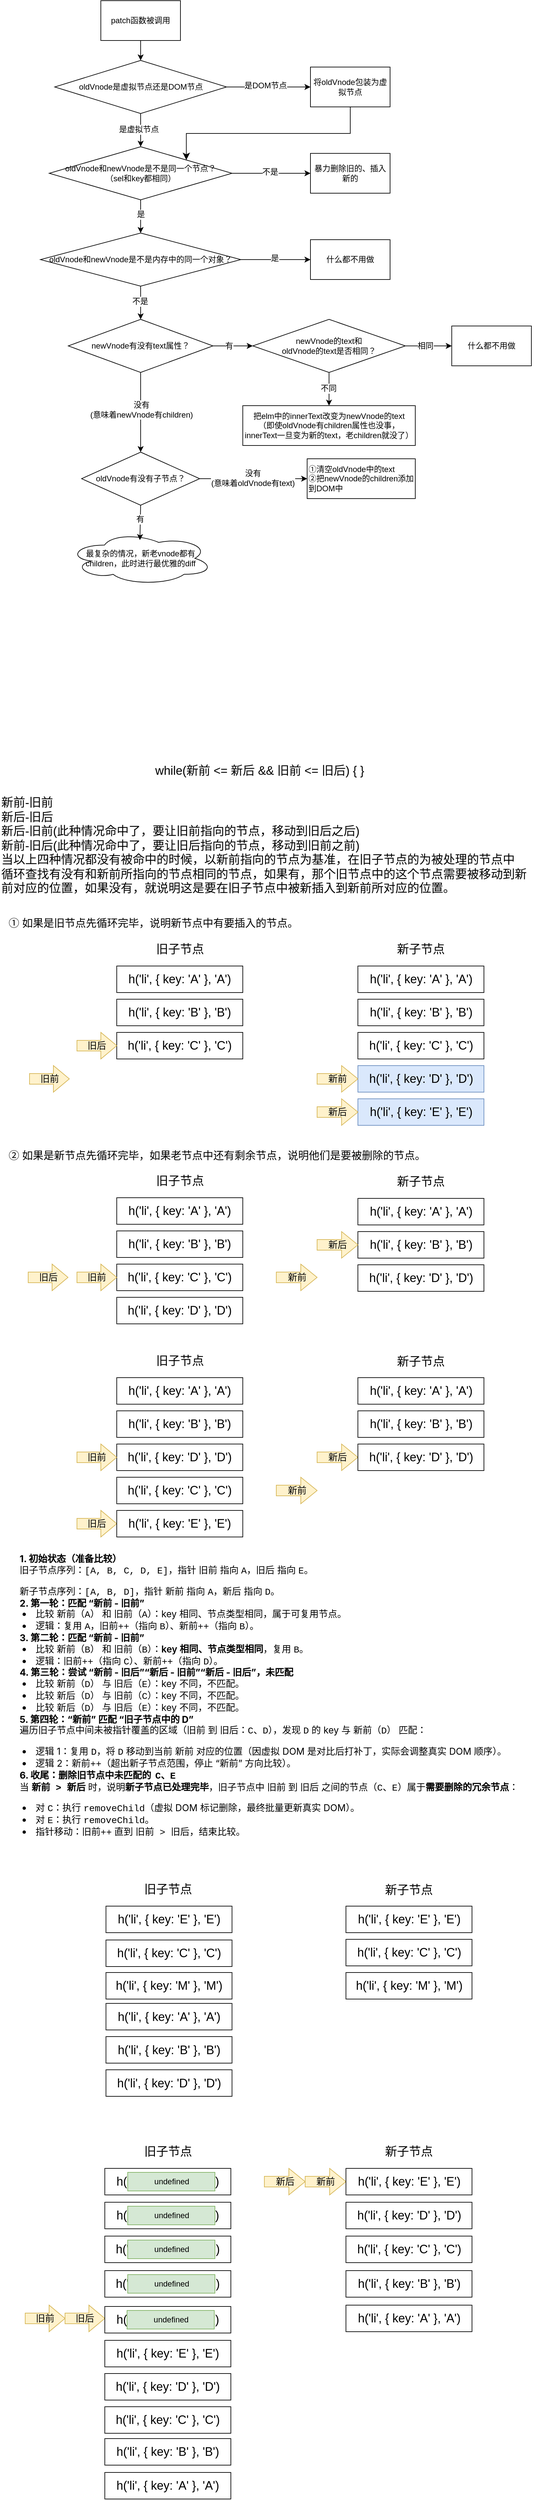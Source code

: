 <mxfile version="22.1.22" type="embed">
  <diagram id="vPlH9APjfDgkYkZU400k" name="第 1 页">
    <mxGraphModel dx="691" dy="541" grid="0" gridSize="10" guides="1" tooltips="1" connect="1" arrows="1" fold="1" page="1" pageScale="1" pageWidth="827" pageHeight="1169" math="0" shadow="0">
      <root>
        <mxCell id="0" />
        <mxCell id="1" parent="0" />
        <mxCell id="2" value="patch函数被调用" style="rounded=0;whiteSpace=wrap;html=1;fontSize=12;" parent="1" vertex="1">
          <mxGeometry x="161" y="40" width="120" height="60" as="geometry" />
        </mxCell>
        <mxCell id="7" style="edgeStyle=none;html=1;exitX=1;exitY=0.5;exitDx=0;exitDy=0;entryX=0;entryY=0.5;entryDx=0;entryDy=0;fontSize=12;" parent="1" source="3" target="5" edge="1">
          <mxGeometry relative="1" as="geometry" />
        </mxCell>
        <mxCell id="8" value="是DOM节点" style="edgeLabel;html=1;align=center;verticalAlign=middle;resizable=0;points=[];fontSize=12;" parent="7" vertex="1" connectable="0">
          <mxGeometry x="-0.086" y="2" relative="1" as="geometry">
            <mxPoint as="offset" />
          </mxGeometry>
        </mxCell>
        <mxCell id="10" style="edgeStyle=none;html=1;exitX=0.5;exitY=1;exitDx=0;exitDy=0;entryX=0.5;entryY=0;entryDx=0;entryDy=0;fontSize=12;" parent="1" source="3" target="9" edge="1">
          <mxGeometry relative="1" as="geometry" />
        </mxCell>
        <mxCell id="11" value="是虚拟节点" style="edgeLabel;html=1;align=center;verticalAlign=middle;resizable=0;points=[];fontSize=12;" parent="10" vertex="1" connectable="0">
          <mxGeometry x="-0.065" y="-3" relative="1" as="geometry">
            <mxPoint as="offset" />
          </mxGeometry>
        </mxCell>
        <mxCell id="3" value="oldVnode是虚拟节点还是DOM节点" style="rhombus;whiteSpace=wrap;html=1;fontSize=12;" parent="1" vertex="1">
          <mxGeometry x="91.5" y="130" width="259" height="80" as="geometry" />
        </mxCell>
        <mxCell id="4" value="" style="endArrow=classic;html=1;exitX=0.5;exitY=1;exitDx=0;exitDy=0;entryX=0.5;entryY=0;entryDx=0;entryDy=0;fontSize=12;" parent="1" source="2" target="3" edge="1">
          <mxGeometry width="50" height="50" relative="1" as="geometry">
            <mxPoint x="177" y="370" as="sourcePoint" />
            <mxPoint x="227" y="320" as="targetPoint" />
          </mxGeometry>
        </mxCell>
        <mxCell id="5" value="将oldVnode包装为虚拟节点" style="rounded=0;whiteSpace=wrap;html=1;fontSize=12;" parent="1" vertex="1">
          <mxGeometry x="477" y="140" width="120" height="60" as="geometry" />
        </mxCell>
        <mxCell id="18" style="edgeStyle=none;html=1;exitX=1;exitY=0.5;exitDx=0;exitDy=0;entryX=0;entryY=0.5;entryDx=0;entryDy=0;fontSize=12;" parent="1" source="9" target="17" edge="1">
          <mxGeometry relative="1" as="geometry" />
        </mxCell>
        <mxCell id="19" value="不是" style="edgeLabel;html=1;align=center;verticalAlign=middle;resizable=0;points=[];fontSize=12;" parent="18" vertex="1" connectable="0">
          <mxGeometry x="-0.043" y="2" relative="1" as="geometry">
            <mxPoint as="offset" />
          </mxGeometry>
        </mxCell>
        <mxCell id="24" style="edgeStyle=none;html=1;exitX=0.5;exitY=1;exitDx=0;exitDy=0;entryX=0.5;entryY=0;entryDx=0;entryDy=0;fontSize=12;" parent="1" source="9" target="23" edge="1">
          <mxGeometry relative="1" as="geometry" />
        </mxCell>
        <mxCell id="25" value="是" style="edgeLabel;html=1;align=center;verticalAlign=middle;resizable=0;points=[];fontSize=12;" parent="24" vertex="1" connectable="0">
          <mxGeometry x="-0.144" relative="1" as="geometry">
            <mxPoint as="offset" />
          </mxGeometry>
        </mxCell>
        <mxCell id="9" value="oldVnode和newVnode是不是同一个节点？&lt;div style=&quot;font-size: 12px;&quot;&gt;（sel和key都相同）&lt;/div&gt;" style="rhombus;whiteSpace=wrap;html=1;fontSize=12;" parent="1" vertex="1">
          <mxGeometry x="83.25" y="260" width="275.5" height="80" as="geometry" />
        </mxCell>
        <mxCell id="15" value="" style="edgeStyle=elbowEdgeStyle;elbow=vertical;endArrow=classic;html=1;curved=0;rounded=0;endSize=8;startSize=8;exitX=0.5;exitY=1;exitDx=0;exitDy=0;entryX=1;entryY=0;entryDx=0;entryDy=0;fontSize=12;" parent="1" source="5" target="9" edge="1">
          <mxGeometry width="50" height="50" relative="1" as="geometry">
            <mxPoint x="457" y="350" as="sourcePoint" />
            <mxPoint x="507" y="300" as="targetPoint" />
          </mxGeometry>
        </mxCell>
        <mxCell id="17" value="暴力删除旧的、插入新的" style="rounded=0;whiteSpace=wrap;html=1;fontSize=12;" parent="1" vertex="1">
          <mxGeometry x="477" y="270" width="120" height="60" as="geometry" />
        </mxCell>
        <mxCell id="27" style="edgeStyle=none;html=1;exitX=1;exitY=0.5;exitDx=0;exitDy=0;entryX=0;entryY=0.5;entryDx=0;entryDy=0;fontSize=12;" parent="1" source="23" target="26" edge="1">
          <mxGeometry relative="1" as="geometry" />
        </mxCell>
        <mxCell id="28" value="是" style="edgeLabel;html=1;align=center;verticalAlign=middle;resizable=0;points=[];fontSize=12;" parent="27" vertex="1" connectable="0">
          <mxGeometry x="-0.029" y="2" relative="1" as="geometry">
            <mxPoint as="offset" />
          </mxGeometry>
        </mxCell>
        <mxCell id="30" style="edgeStyle=none;html=1;exitX=0.5;exitY=1;exitDx=0;exitDy=0;entryX=0.5;entryY=0;entryDx=0;entryDy=0;fontSize=12;" parent="1" source="23" target="29" edge="1">
          <mxGeometry relative="1" as="geometry" />
        </mxCell>
        <mxCell id="31" value="不是" style="edgeLabel;html=1;align=center;verticalAlign=middle;resizable=0;points=[];fontSize=12;" parent="30" vertex="1" connectable="0">
          <mxGeometry x="-0.096" y="-1" relative="1" as="geometry">
            <mxPoint as="offset" />
          </mxGeometry>
        </mxCell>
        <mxCell id="23" value="oldVnode和newVnode是不是内存中的同一个对象？" style="rhombus;whiteSpace=wrap;html=1;fontSize=12;" parent="1" vertex="1">
          <mxGeometry x="70" y="390" width="302" height="80" as="geometry" />
        </mxCell>
        <mxCell id="26" value="什么都不用做" style="rounded=0;whiteSpace=wrap;html=1;fontSize=12;" parent="1" vertex="1">
          <mxGeometry x="477" y="400" width="120" height="60" as="geometry" />
        </mxCell>
        <mxCell id="33" style="edgeStyle=none;html=1;exitX=1;exitY=0.5;exitDx=0;exitDy=0;entryX=0;entryY=0.5;entryDx=0;entryDy=0;fontSize=12;" parent="1" source="29" target="32" edge="1">
          <mxGeometry relative="1" as="geometry" />
        </mxCell>
        <mxCell id="34" value="有" style="edgeLabel;html=1;align=center;verticalAlign=middle;resizable=0;points=[];fontSize=12;" parent="33" vertex="1" connectable="0">
          <mxGeometry y="2" relative="1" as="geometry">
            <mxPoint x="-6" y="2" as="offset" />
          </mxGeometry>
        </mxCell>
        <mxCell id="48" style="edgeStyle=none;html=1;exitX=0.5;exitY=1;exitDx=0;exitDy=0;entryX=0.5;entryY=0;entryDx=0;entryDy=0;fontSize=12;" parent="1" source="29" target="44" edge="1">
          <mxGeometry relative="1" as="geometry" />
        </mxCell>
        <mxCell id="49" value="没有&lt;div style=&quot;font-size: 12px;&quot;&gt;(意味着newVnode有children)&lt;/div&gt;" style="edgeLabel;html=1;align=center;verticalAlign=middle;resizable=0;points=[];fontSize=12;" parent="48" vertex="1" connectable="0">
          <mxGeometry x="-0.072" y="1" relative="1" as="geometry">
            <mxPoint as="offset" />
          </mxGeometry>
        </mxCell>
        <mxCell id="29" value="newVnode有没有text属性？" style="rhombus;whiteSpace=wrap;html=1;fontSize=12;" parent="1" vertex="1">
          <mxGeometry x="112" y="520" width="218" height="80" as="geometry" />
        </mxCell>
        <mxCell id="36" style="edgeStyle=none;html=1;exitX=1;exitY=0.5;exitDx=0;exitDy=0;entryX=0;entryY=0.5;entryDx=0;entryDy=0;fontSize=12;" parent="1" source="32" target="35" edge="1">
          <mxGeometry relative="1" as="geometry" />
        </mxCell>
        <mxCell id="37" value="相同" style="edgeLabel;html=1;align=center;verticalAlign=middle;resizable=0;points=[];fontSize=12;" parent="36" vertex="1" connectable="0">
          <mxGeometry x="0.1" y="2" relative="1" as="geometry">
            <mxPoint x="-9" y="2" as="offset" />
          </mxGeometry>
        </mxCell>
        <mxCell id="39" style="edgeStyle=none;html=1;exitX=0.5;exitY=1;exitDx=0;exitDy=0;entryX=0.5;entryY=0;entryDx=0;entryDy=0;fontSize=12;" parent="1" source="32" target="38" edge="1">
          <mxGeometry relative="1" as="geometry" />
        </mxCell>
        <mxCell id="43" value="不同" style="edgeLabel;html=1;align=center;verticalAlign=middle;resizable=0;points=[];fontSize=12;" parent="39" vertex="1" connectable="0">
          <mxGeometry x="-0.062" y="-1" relative="1" as="geometry">
            <mxPoint as="offset" />
          </mxGeometry>
        </mxCell>
        <mxCell id="32" value="newVnode的text和&lt;div style=&quot;font-size: 12px;&quot;&gt;oldVnode的text是否相同？&lt;/div&gt;" style="rhombus;whiteSpace=wrap;html=1;fontSize=12;" parent="1" vertex="1">
          <mxGeometry x="390" y="520" width="230" height="80" as="geometry" />
        </mxCell>
        <mxCell id="35" value="什么都不用做" style="rounded=0;whiteSpace=wrap;html=1;fontSize=12;" parent="1" vertex="1">
          <mxGeometry x="690" y="530" width="120" height="60" as="geometry" />
        </mxCell>
        <mxCell id="38" value="把elm中的innerText改变为newVnode的text&lt;div style=&quot;font-size: 12px;&quot;&gt;（即使oldVnode有children属性也没事，innerText一旦变为新的text，老children就没了）&lt;/div&gt;" style="rounded=0;whiteSpace=wrap;html=1;fontSize=12;" parent="1" vertex="1">
          <mxGeometry x="375" y="650" width="260" height="60" as="geometry" />
        </mxCell>
        <mxCell id="54" style="edgeStyle=none;html=1;exitX=1;exitY=0.5;exitDx=0;exitDy=0;entryX=0;entryY=0.5;entryDx=0;entryDy=0;fontSize=12;" parent="1" source="44" target="51" edge="1">
          <mxGeometry relative="1" as="geometry" />
        </mxCell>
        <mxCell id="55" value="没有&lt;div style=&quot;font-size: 12px;&quot;&gt;(意味着oldVnode有text)&lt;/div&gt;" style="edgeLabel;html=1;align=center;verticalAlign=middle;resizable=0;points=[];fontSize=12;" parent="54" vertex="1" connectable="0">
          <mxGeometry x="-0.012" y="1" relative="1" as="geometry">
            <mxPoint as="offset" />
          </mxGeometry>
        </mxCell>
        <mxCell id="44" value="oldVnode有没有子节点？" style="rhombus;whiteSpace=wrap;html=1;fontSize=12;" parent="1" vertex="1">
          <mxGeometry x="132" y="720" width="178" height="80" as="geometry" />
        </mxCell>
        <mxCell id="51" value="①清空oldVnode中的text&lt;div style=&quot;font-size: 12px;&quot;&gt;②把newVnode的children添加到DOM中&lt;/div&gt;" style="rounded=0;whiteSpace=wrap;html=1;align=left;fontSize=12;" parent="1" vertex="1">
          <mxGeometry x="472" y="730" width="163" height="60" as="geometry" />
        </mxCell>
        <mxCell id="58" value="最复杂的情况，新老vnode都有children，此时进行最优雅的diff" style="ellipse;shape=cloud;whiteSpace=wrap;html=1;fontSize=12;" parent="1" vertex="1">
          <mxGeometry x="112" y="840" width="218" height="80" as="geometry" />
        </mxCell>
        <mxCell id="59" style="edgeStyle=none;html=1;exitX=0.5;exitY=1;exitDx=0;exitDy=0;entryX=0.495;entryY=0.156;entryDx=0;entryDy=0;entryPerimeter=0;fontSize=12;" parent="1" source="44" target="58" edge="1">
          <mxGeometry relative="1" as="geometry">
            <mxPoint x="220" y="860" as="targetPoint" />
          </mxGeometry>
        </mxCell>
        <mxCell id="60" value="有" style="edgeLabel;html=1;align=center;verticalAlign=middle;resizable=0;points=[];fontSize=12;" parent="59" vertex="1" connectable="0">
          <mxGeometry x="-0.224" y="-1" relative="1" as="geometry">
            <mxPoint as="offset" />
          </mxGeometry>
        </mxCell>
        <mxCell id="61" value="h(&#39;li&#39;, { key: &#39;A&#39; }, &#39;A&#39;)" style="rounded=0;whiteSpace=wrap;html=1;fontSize=18;" parent="1" vertex="1">
          <mxGeometry x="185" y="1494" width="190" height="40" as="geometry" />
        </mxCell>
        <mxCell id="62" value="旧子节点" style="text;html=1;align=center;verticalAlign=middle;whiteSpace=wrap;rounded=0;fontSize=18;" parent="1" vertex="1">
          <mxGeometry x="237.5" y="1454" width="85" height="30" as="geometry" />
        </mxCell>
        <mxCell id="64" value="新子节点" style="text;html=1;align=center;verticalAlign=middle;whiteSpace=wrap;rounded=0;fontSize=18;" parent="1" vertex="1">
          <mxGeometry x="601" y="1454" width="85" height="30" as="geometry" />
        </mxCell>
        <mxCell id="65" value="h(&#39;li&#39;, { key: &#39;B&#39; }, &#39;B&#39;)" style="rounded=0;whiteSpace=wrap;html=1;fontSize=18;" parent="1" vertex="1">
          <mxGeometry x="185" y="1544" width="190" height="40" as="geometry" />
        </mxCell>
        <mxCell id="66" value="h(&#39;li&#39;, { key: &#39;C&#39; }, &#39;C&#39;)" style="rounded=0;whiteSpace=wrap;html=1;fontSize=18;" parent="1" vertex="1">
          <mxGeometry x="185" y="1594" width="190" height="40" as="geometry" />
        </mxCell>
        <mxCell id="67" value="h(&#39;li&#39;, { key: &#39;A&#39; }, &#39;A&#39;)" style="rounded=0;whiteSpace=wrap;html=1;fontSize=18;" parent="1" vertex="1">
          <mxGeometry x="548.5" y="1494" width="190" height="40" as="geometry" />
        </mxCell>
        <mxCell id="68" value="h(&#39;li&#39;, { key: &#39;B&#39; }, &#39;B&#39;)" style="rounded=0;whiteSpace=wrap;html=1;fontSize=18;" parent="1" vertex="1">
          <mxGeometry x="548.5" y="1544" width="190" height="40" as="geometry" />
        </mxCell>
        <mxCell id="69" value="h(&#39;li&#39;, { key: &#39;C&#39; }, &#39;C&#39;)" style="rounded=0;whiteSpace=wrap;html=1;fontSize=18;" parent="1" vertex="1">
          <mxGeometry x="548.5" y="1594" width="190" height="40" as="geometry" />
        </mxCell>
        <mxCell id="70" value="h(&#39;li&#39;, { key: &#39;D&#39; }, &#39;D&#39;)" style="rounded=0;whiteSpace=wrap;html=1;fontSize=18;fillColor=#dae8fc;strokeColor=#6c8ebf;" parent="1" vertex="1">
          <mxGeometry x="548.5" y="1644" width="190" height="40" as="geometry" />
        </mxCell>
        <mxCell id="71" value="h(&#39;li&#39;, { key: &#39;E&#39; }, &#39;E&#39;)" style="rounded=0;whiteSpace=wrap;html=1;fontSize=18;labelBackgroundColor=none;fillColor=#dae8fc;strokeColor=#6c8ebf;" parent="1" vertex="1">
          <mxGeometry x="548.5" y="1694" width="190" height="40" as="geometry" />
        </mxCell>
        <mxCell id="78" value="新前" style="shape=singleArrow;whiteSpace=wrap;html=1;arrowWidth=0.4;arrowSize=0.4;fontSize=14;fillColor=#fff2cc;strokeColor=#d6b656;" parent="1" vertex="1">
          <mxGeometry x="487" y="1644" width="61.5" height="40" as="geometry" />
        </mxCell>
        <mxCell id="79" value="旧前" style="shape=singleArrow;whiteSpace=wrap;html=1;arrowWidth=0.4;arrowSize=0.4;fontSize=14;fillColor=#fff2cc;strokeColor=#d6b656;" parent="1" vertex="1">
          <mxGeometry x="53.5" y="1644" width="60" height="40" as="geometry" />
        </mxCell>
        <mxCell id="80" value="旧后" style="shape=singleArrow;whiteSpace=wrap;html=1;arrowWidth=0.4;arrowSize=0.4;fontSize=14;fillColor=#fff2cc;strokeColor=#d6b656;" parent="1" vertex="1">
          <mxGeometry x="125" y="1594" width="60" height="40" as="geometry" />
        </mxCell>
        <mxCell id="81" value="新后" style="shape=singleArrow;whiteSpace=wrap;html=1;arrowWidth=0.4;arrowSize=0.4;fontSize=14;fillColor=#fff2cc;strokeColor=#d6b656;" parent="1" vertex="1">
          <mxGeometry x="487" y="1694" width="61.5" height="40" as="geometry" />
        </mxCell>
        <mxCell id="83" value="while(新前 &amp;lt;= 新后 &amp;amp;&amp;amp; 旧前 &amp;lt;= 旧后) { }" style="text;html=1;align=center;verticalAlign=middle;resizable=0;points=[];autosize=1;strokeColor=none;fillColor=none;fontSize=18;" parent="1" vertex="1">
          <mxGeometry x="230" y="1180" width="340" height="40" as="geometry" />
        </mxCell>
        <mxCell id="84" value="① 如果是旧节点先循环完毕，说明新节点中有要插入的节点。" style="text;html=1;align=left;verticalAlign=middle;resizable=0;points=[];autosize=1;strokeColor=none;fillColor=none;fontSize=16;" parent="1" vertex="1">
          <mxGeometry x="20" y="1414" width="460" height="30" as="geometry" />
        </mxCell>
        <mxCell id="85" value="② 如果是新节点先循环完毕，如果老节点中还有剩余节点，说明他们是要被删除的节点。" style="text;html=1;align=left;verticalAlign=middle;resizable=0;points=[];autosize=1;strokeColor=none;fillColor=none;fontSize=16;" parent="1" vertex="1">
          <mxGeometry x="20" y="1764" width="650" height="30" as="geometry" />
        </mxCell>
        <mxCell id="86" value="h(&#39;li&#39;, { key: &#39;A&#39; }, &#39;A&#39;)" style="rounded=0;whiteSpace=wrap;html=1;fontSize=18;" parent="1" vertex="1">
          <mxGeometry x="185" y="1843" width="190" height="40" as="geometry" />
        </mxCell>
        <mxCell id="87" value="旧子节点" style="text;html=1;align=center;verticalAlign=middle;whiteSpace=wrap;rounded=0;fontSize=18;" parent="1" vertex="1">
          <mxGeometry x="237.5" y="1803" width="85" height="30" as="geometry" />
        </mxCell>
        <mxCell id="88" value="新子节点" style="text;html=1;align=center;verticalAlign=middle;whiteSpace=wrap;rounded=0;fontSize=18;" parent="1" vertex="1">
          <mxGeometry x="601" y="1804" width="85" height="30" as="geometry" />
        </mxCell>
        <mxCell id="89" value="h(&#39;li&#39;, { key: &#39;B&#39; }, &#39;B&#39;)" style="rounded=0;whiteSpace=wrap;html=1;fontSize=18;" parent="1" vertex="1">
          <mxGeometry x="185" y="1893" width="190" height="40" as="geometry" />
        </mxCell>
        <mxCell id="90" value="h(&#39;li&#39;, { key: &#39;C&#39; }, &#39;C&#39;)" style="rounded=0;whiteSpace=wrap;html=1;fontSize=18;" parent="1" vertex="1">
          <mxGeometry x="185" y="1943" width="190" height="40" as="geometry" />
        </mxCell>
        <mxCell id="91" value="h(&#39;li&#39;, { key: &#39;A&#39; }, &#39;A&#39;)" style="rounded=0;whiteSpace=wrap;html=1;fontSize=18;" parent="1" vertex="1">
          <mxGeometry x="548.5" y="1844" width="190" height="40" as="geometry" />
        </mxCell>
        <mxCell id="92" value="h(&#39;li&#39;, { key: &#39;B&#39; }, &#39;B&#39;)" style="rounded=0;whiteSpace=wrap;html=1;fontSize=18;" parent="1" vertex="1">
          <mxGeometry x="548.5" y="1894" width="190" height="40" as="geometry" />
        </mxCell>
        <mxCell id="94" value="h(&#39;li&#39;, { key: &#39;D&#39; }, &#39;D&#39;)" style="rounded=0;whiteSpace=wrap;html=1;fontSize=18;" parent="1" vertex="1">
          <mxGeometry x="185" y="1993" width="190" height="40" as="geometry" />
        </mxCell>
        <mxCell id="96" value="新前" style="shape=singleArrow;whiteSpace=wrap;html=1;arrowWidth=0.4;arrowSize=0.4;fontSize=14;fillColor=#fff2cc;strokeColor=#d6b656;" parent="1" vertex="1">
          <mxGeometry x="425.5" y="1943" width="61.5" height="40" as="geometry" />
        </mxCell>
        <mxCell id="97" value="旧前" style="shape=singleArrow;whiteSpace=wrap;html=1;arrowWidth=0.4;arrowSize=0.4;fontSize=14;fillColor=#fff2cc;strokeColor=#d6b656;" parent="1" vertex="1">
          <mxGeometry x="125" y="1943" width="60" height="40" as="geometry" />
        </mxCell>
        <mxCell id="98" value="旧后" style="shape=singleArrow;whiteSpace=wrap;html=1;arrowWidth=0.4;arrowSize=0.4;fontSize=14;fillColor=#fff2cc;strokeColor=#d6b656;" parent="1" vertex="1">
          <mxGeometry x="51.5" y="1943" width="60" height="40" as="geometry" />
        </mxCell>
        <mxCell id="99" value="新后" style="shape=singleArrow;whiteSpace=wrap;html=1;arrowWidth=0.4;arrowSize=0.4;fontSize=14;fillColor=#fff2cc;strokeColor=#d6b656;" parent="1" vertex="1">
          <mxGeometry x="487" y="1894" width="61.5" height="40" as="geometry" />
        </mxCell>
        <mxCell id="100" value="h(&#39;li&#39;, { key: &#39;D&#39; }, &#39;D&#39;)" style="rounded=0;whiteSpace=wrap;html=1;fontSize=18;" parent="1" vertex="1">
          <mxGeometry x="548.5" y="1944" width="190" height="40" as="geometry" />
        </mxCell>
        <mxCell id="102" value="h(&#39;li&#39;, { key: &#39;A&#39; }, &#39;A&#39;)" style="rounded=0;whiteSpace=wrap;html=1;fontSize=18;" parent="1" vertex="1">
          <mxGeometry x="185" y="2114" width="190" height="40" as="geometry" />
        </mxCell>
        <mxCell id="103" value="旧子节点" style="text;html=1;align=center;verticalAlign=middle;whiteSpace=wrap;rounded=0;fontSize=18;" parent="1" vertex="1">
          <mxGeometry x="237.5" y="2074" width="85" height="30" as="geometry" />
        </mxCell>
        <mxCell id="104" value="新子节点" style="text;html=1;align=center;verticalAlign=middle;whiteSpace=wrap;rounded=0;fontSize=18;" parent="1" vertex="1">
          <mxGeometry x="601" y="2075" width="85" height="30" as="geometry" />
        </mxCell>
        <mxCell id="105" value="h(&#39;li&#39;, { key: &#39;B&#39; }, &#39;B&#39;)" style="rounded=0;whiteSpace=wrap;html=1;fontSize=18;" parent="1" vertex="1">
          <mxGeometry x="185" y="2164" width="190" height="40" as="geometry" />
        </mxCell>
        <mxCell id="106" value="h(&#39;li&#39;, { key: &#39;C&#39; }, &#39;C&#39;)" style="rounded=0;whiteSpace=wrap;html=1;fontSize=18;" parent="1" vertex="1">
          <mxGeometry x="185" y="2264" width="190" height="40" as="geometry" />
        </mxCell>
        <mxCell id="107" value="h(&#39;li&#39;, { key: &#39;A&#39; }, &#39;A&#39;)" style="rounded=0;whiteSpace=wrap;html=1;fontSize=18;" parent="1" vertex="1">
          <mxGeometry x="548.5" y="2114" width="190" height="40" as="geometry" />
        </mxCell>
        <mxCell id="108" value="h(&#39;li&#39;, { key: &#39;B&#39; }, &#39;B&#39;)" style="rounded=0;whiteSpace=wrap;html=1;fontSize=18;" parent="1" vertex="1">
          <mxGeometry x="548.5" y="2164" width="190" height="40" as="geometry" />
        </mxCell>
        <mxCell id="109" value="h(&#39;li&#39;, { key: &#39;D&#39; }, &#39;D&#39;)" style="rounded=0;whiteSpace=wrap;html=1;fontSize=18;" parent="1" vertex="1">
          <mxGeometry x="185" y="2214" width="190" height="40" as="geometry" />
        </mxCell>
        <mxCell id="110" value="新前" style="shape=singleArrow;whiteSpace=wrap;html=1;arrowWidth=0.4;arrowSize=0.4;fontSize=14;fillColor=#fff2cc;strokeColor=#d6b656;" parent="1" vertex="1">
          <mxGeometry x="425.5" y="2264" width="61.5" height="40" as="geometry" />
        </mxCell>
        <mxCell id="111" value="旧前" style="shape=singleArrow;whiteSpace=wrap;html=1;arrowWidth=0.4;arrowSize=0.4;fontSize=14;fillColor=#fff2cc;strokeColor=#d6b656;" parent="1" vertex="1">
          <mxGeometry x="125" y="2214" width="60" height="40" as="geometry" />
        </mxCell>
        <mxCell id="112" value="旧后" style="shape=singleArrow;whiteSpace=wrap;html=1;arrowWidth=0.4;arrowSize=0.4;fontSize=14;fillColor=#fff2cc;strokeColor=#d6b656;" parent="1" vertex="1">
          <mxGeometry x="125" y="2314" width="60" height="40" as="geometry" />
        </mxCell>
        <mxCell id="113" value="新后" style="shape=singleArrow;whiteSpace=wrap;html=1;arrowWidth=0.4;arrowSize=0.4;fontSize=14;fillColor=#fff2cc;strokeColor=#d6b656;" parent="1" vertex="1">
          <mxGeometry x="487" y="2214" width="61.5" height="40" as="geometry" />
        </mxCell>
        <mxCell id="114" value="h(&#39;li&#39;, { key: &#39;D&#39; }, &#39;D&#39;)" style="rounded=0;whiteSpace=wrap;html=1;fontSize=18;" parent="1" vertex="1">
          <mxGeometry x="548.5" y="2214" width="190" height="40" as="geometry" />
        </mxCell>
        <mxCell id="115" value="h(&#39;li&#39;, { key: &#39;E&#39; }, &#39;E&#39;)" style="rounded=0;whiteSpace=wrap;html=1;fontSize=18;" parent="1" vertex="1">
          <mxGeometry x="185" y="2314" width="190" height="40" as="geometry" />
        </mxCell>
        <mxCell id="117" value="&lt;h3 style=&quot;-webkit-font-smoothing: antialiased; box-sizing: border-box; -webkit-tap-highlight-color: rgba(0, 0, 0, 0); line-height: var(--md-box-samantha-h3-line-height); margin-top: var(--md-box-samantha-h3-margin-top); font-size: 14px; overflow-anchor: auto; font-family: Inter, -apple-system, BlinkMacSystemFont, &amp;quot;Segoe UI&amp;quot;, &amp;quot;SF Pro SC&amp;quot;, &amp;quot;SF Pro Display&amp;quot;, &amp;quot;SF Pro Icons&amp;quot;, &amp;quot;PingFang SC&amp;quot;, &amp;quot;Hiragino Sans GB&amp;quot;, &amp;quot;Microsoft YaHei&amp;quot;, &amp;quot;Helvetica Neue&amp;quot;, Helvetica, Arial, sans-serif; text-align: start; background-color: rgb(255, 255, 255); margin-bottom: var(--md-box-samantha-h3-margin-bottom) !important; padding-bottom: 0px !important;&quot; class=&quot;header-OdWb_u auto-hide-last-sibling-br&quot;&gt;1. 初始状态（准备比较）&lt;/h3&gt;&lt;div style=&quot;-webkit-font-smoothing: antialiased; box-sizing: border-box; -webkit-tap-highlight-color: rgba(0, 0, 0, 0); line-height: var(--md-box-samantha-normal-text-line-height); font-size: 14px; overflow-anchor: auto; font-family: Inter, -apple-system, BlinkMacSystemFont, &amp;quot;Segoe UI&amp;quot;, &amp;quot;SF Pro SC&amp;quot;, &amp;quot;SF Pro Display&amp;quot;, &amp;quot;SF Pro Icons&amp;quot;, &amp;quot;PingFang SC&amp;quot;, &amp;quot;Hiragino Sans GB&amp;quot;, &amp;quot;Microsoft YaHei&amp;quot;, &amp;quot;Helvetica Neue&amp;quot;, Helvetica, Arial, sans-serif; text-align: start; background-color: rgb(255, 255, 255); color: var(--md-box-samantha-normal-text-color) !important;&quot; class=&quot;auto-hide-last-sibling-br paragraph-Oc488D paragraph-element br-paragraph-space&quot;&gt;旧子节点序列：&lt;code style=&quot;-webkit-font-smoothing: antialiased; box-sizing: border-box; -webkit-tap-highlight-color: rgba(0, 0, 0, 0); background: var(--color-inline-code-background); border-radius: 4px; font-size: 14px; font-family: Menlo, Monaco, Consolas, &amp;quot;Courier New&amp;quot;, monospace; overflow-anchor: auto; line-height: var(--md-box-samantha-normal-text-line-height); color: var(--md-box-samantha-normal-text-color) !important;&quot;&gt;[A, B, C, D, E]&lt;/code&gt;，指针&amp;nbsp;&lt;code style=&quot;-webkit-font-smoothing: antialiased; box-sizing: border-box; -webkit-tap-highlight-color: rgba(0, 0, 0, 0); background: var(--color-inline-code-background); border-radius: 4px; font-size: 14px; font-family: Menlo, Monaco, Consolas, &amp;quot;Courier New&amp;quot;, monospace; overflow-anchor: auto; line-height: var(--md-box-samantha-normal-text-line-height); color: var(--md-box-samantha-normal-text-color) !important;&quot;&gt;旧前&lt;/code&gt;&amp;nbsp;指向&amp;nbsp;&lt;code style=&quot;-webkit-font-smoothing: antialiased; box-sizing: border-box; -webkit-tap-highlight-color: rgba(0, 0, 0, 0); background: var(--color-inline-code-background); border-radius: 4px; font-size: 14px; font-family: Menlo, Monaco, Consolas, &amp;quot;Courier New&amp;quot;, monospace; overflow-anchor: auto; line-height: var(--md-box-samantha-normal-text-line-height); color: var(--md-box-samantha-normal-text-color) !important;&quot;&gt;A&lt;/code&gt;，&lt;code style=&quot;-webkit-font-smoothing: antialiased; box-sizing: border-box; -webkit-tap-highlight-color: rgba(0, 0, 0, 0); background: var(--color-inline-code-background); border-radius: 4px; font-size: 14px; font-family: Menlo, Monaco, Consolas, &amp;quot;Courier New&amp;quot;, monospace; overflow-anchor: auto; line-height: var(--md-box-samantha-normal-text-line-height); color: var(--md-box-samantha-normal-text-color) !important;&quot;&gt;旧后&lt;/code&gt;&amp;nbsp;指向&amp;nbsp;&lt;code style=&quot;-webkit-font-smoothing: antialiased; box-sizing: border-box; -webkit-tap-highlight-color: rgba(0, 0, 0, 0); background: var(--color-inline-code-background); border-radius: 4px; font-size: 14px; font-family: Menlo, Monaco, Consolas, &amp;quot;Courier New&amp;quot;, monospace; overflow-anchor: auto; line-height: var(--md-box-samantha-normal-text-line-height); color: var(--md-box-samantha-normal-text-color) !important;&quot;&gt;E&lt;/code&gt;。&lt;br style=&quot;-webkit-font-smoothing: antialiased; box-sizing: border-box; -webkit-tap-highlight-color: rgba(0, 0, 0, 0); content: &amp;quot;&amp;quot;; display: block; font-size: 14px; margin: 1em; overflow-anchor: auto;&quot; class=&quot;container-Vdm5p7 wrapper-_7axQ_ undefined&quot;&gt;新子节点序列：&lt;code style=&quot;-webkit-font-smoothing: antialiased; box-sizing: border-box; -webkit-tap-highlight-color: rgba(0, 0, 0, 0); background: var(--color-inline-code-background); border-radius: 4px; font-size: 14px; font-family: Menlo, Monaco, Consolas, &amp;quot;Courier New&amp;quot;, monospace; overflow-anchor: auto; line-height: var(--md-box-samantha-normal-text-line-height); color: var(--md-box-samantha-normal-text-color) !important;&quot;&gt;[A, B, D]&lt;/code&gt;，指针&amp;nbsp;&lt;code style=&quot;-webkit-font-smoothing: antialiased; box-sizing: border-box; -webkit-tap-highlight-color: rgba(0, 0, 0, 0); background: var(--color-inline-code-background); border-radius: 4px; font-size: 14px; font-family: Menlo, Monaco, Consolas, &amp;quot;Courier New&amp;quot;, monospace; overflow-anchor: auto; line-height: var(--md-box-samantha-normal-text-line-height); color: var(--md-box-samantha-normal-text-color) !important;&quot;&gt;新前&lt;/code&gt;&amp;nbsp;指向&amp;nbsp;&lt;code style=&quot;-webkit-font-smoothing: antialiased; box-sizing: border-box; -webkit-tap-highlight-color: rgba(0, 0, 0, 0); background: var(--color-inline-code-background); border-radius: 4px; font-size: 14px; font-family: Menlo, Monaco, Consolas, &amp;quot;Courier New&amp;quot;, monospace; overflow-anchor: auto; line-height: var(--md-box-samantha-normal-text-line-height); color: var(--md-box-samantha-normal-text-color) !important;&quot;&gt;A&lt;/code&gt;，&lt;code style=&quot;-webkit-font-smoothing: antialiased; box-sizing: border-box; -webkit-tap-highlight-color: rgba(0, 0, 0, 0); background: var(--color-inline-code-background); border-radius: 4px; font-size: 14px; font-family: Menlo, Monaco, Consolas, &amp;quot;Courier New&amp;quot;, monospace; overflow-anchor: auto; line-height: var(--md-box-samantha-normal-text-line-height); color: var(--md-box-samantha-normal-text-color) !important;&quot;&gt;新后&lt;/code&gt;&amp;nbsp;指向&amp;nbsp;&lt;code style=&quot;-webkit-font-smoothing: antialiased; box-sizing: border-box; -webkit-tap-highlight-color: rgba(0, 0, 0, 0); background: var(--color-inline-code-background); border-radius: 4px; font-size: 14px; font-family: Menlo, Monaco, Consolas, &amp;quot;Courier New&amp;quot;, monospace; overflow-anchor: auto; line-height: var(--md-box-samantha-normal-text-line-height); color: var(--md-box-samantha-normal-text-color) !important;&quot;&gt;D&lt;/code&gt;。&lt;/div&gt;&lt;h3 style=&quot;-webkit-font-smoothing: antialiased; box-sizing: border-box; -webkit-tap-highlight-color: rgba(0, 0, 0, 0); line-height: var(--md-box-samantha-h3-line-height); margin-top: var(--md-box-samantha-h3-margin-top); font-size: 14px; overflow-anchor: auto; font-family: Inter, -apple-system, BlinkMacSystemFont, &amp;quot;Segoe UI&amp;quot;, &amp;quot;SF Pro SC&amp;quot;, &amp;quot;SF Pro Display&amp;quot;, &amp;quot;SF Pro Icons&amp;quot;, &amp;quot;PingFang SC&amp;quot;, &amp;quot;Hiragino Sans GB&amp;quot;, &amp;quot;Microsoft YaHei&amp;quot;, &amp;quot;Helvetica Neue&amp;quot;, Helvetica, Arial, sans-serif; text-align: start; background-color: rgb(255, 255, 255); margin-bottom: var(--md-box-samantha-h3-margin-bottom) !important; padding-bottom: 0px !important;&quot; class=&quot;header-OdWb_u auto-hide-last-sibling-br&quot;&gt;2. 第一轮：匹配 “新前 - 旧前”&lt;/h3&gt;&lt;ul style=&quot;-webkit-font-smoothing: antialiased; box-sizing: border-box; -webkit-tap-highlight-color: rgba(0, 0, 0, 0); padding-left: 20px; overflow-anchor: auto; font-family: Inter, -apple-system, BlinkMacSystemFont, &amp;quot;Segoe UI&amp;quot;, &amp;quot;SF Pro SC&amp;quot;, &amp;quot;SF Pro Display&amp;quot;, &amp;quot;SF Pro Icons&amp;quot;, &amp;quot;PingFang SC&amp;quot;, &amp;quot;Hiragino Sans GB&amp;quot;, &amp;quot;Microsoft YaHei&amp;quot;, &amp;quot;Helvetica Neue&amp;quot;, Helvetica, Arial, sans-serif; font-size: 14px; text-align: start; background-color: rgb(255, 255, 255); margin-bottom: var(--md-box-samantha-li-margin) !important; margin-top: var(--md-box-samantha-li-margin) !important;&quot; class=&quot;auto-hide-last-sibling-br&quot;&gt;&lt;li style=&quot;-webkit-font-smoothing: antialiased; box-sizing: border-box; -webkit-tap-highlight-color: rgba(0, 0, 0, 0); font-size: 14px; line-height: var(--md-box-samantha-normal-text-line-height); list-style-type: disc; padding-left: 4px; overflow-anchor: auto; color: var(--md-box-samantha-normal-text-color) !important;&quot;&gt;比较&amp;nbsp;&lt;code style=&quot;-webkit-font-smoothing: antialiased; box-sizing: border-box; -webkit-tap-highlight-color: rgba(0, 0, 0, 0); background: var(--color-inline-code-background); border-radius: 4px; color: var(--color-text-primary); font-size: 14px; font-family: Menlo, Monaco, Consolas, &amp;quot;Courier New&amp;quot;, monospace; overflow-anchor: auto;&quot;&gt;新前（A）&lt;/code&gt;&amp;nbsp;和&amp;nbsp;&lt;code style=&quot;-webkit-font-smoothing: antialiased; box-sizing: border-box; -webkit-tap-highlight-color: rgba(0, 0, 0, 0); background: var(--color-inline-code-background); border-radius: 4px; color: var(--color-text-primary); font-size: 14px; font-family: Menlo, Monaco, Consolas, &amp;quot;Courier New&amp;quot;, monospace; overflow-anchor: auto;&quot;&gt;旧前（A）&lt;/code&gt;：key 相同、节点类型相同，属于可复用节点。&lt;/li&gt;&lt;li style=&quot;-webkit-font-smoothing: antialiased; box-sizing: border-box; -webkit-tap-highlight-color: rgba(0, 0, 0, 0); font-size: 14px; line-height: var(--md-box-samantha-normal-text-line-height); list-style-type: disc; margin-top: var(--md-box-samantha-li-margin); padding-left: 4px; overflow-anchor: auto; color: var(--md-box-samantha-normal-text-color) !important;&quot;&gt;逻辑：复用&amp;nbsp;&lt;code style=&quot;-webkit-font-smoothing: antialiased; box-sizing: border-box; -webkit-tap-highlight-color: rgba(0, 0, 0, 0); background: var(--color-inline-code-background); border-radius: 4px; color: var(--color-text-primary); font-size: 14px; font-family: Menlo, Monaco, Consolas, &amp;quot;Courier New&amp;quot;, monospace; overflow-anchor: auto;&quot;&gt;A&lt;/code&gt;，&lt;code style=&quot;-webkit-font-smoothing: antialiased; box-sizing: border-box; -webkit-tap-highlight-color: rgba(0, 0, 0, 0); background: var(--color-inline-code-background); border-radius: 4px; color: var(--color-text-primary); font-size: 14px; font-family: Menlo, Monaco, Consolas, &amp;quot;Courier New&amp;quot;, monospace; overflow-anchor: auto;&quot;&gt;旧前++&lt;/code&gt;（指向&amp;nbsp;&lt;code style=&quot;-webkit-font-smoothing: antialiased; box-sizing: border-box; -webkit-tap-highlight-color: rgba(0, 0, 0, 0); background: var(--color-inline-code-background); border-radius: 4px; color: var(--color-text-primary); font-size: 14px; font-family: Menlo, Monaco, Consolas, &amp;quot;Courier New&amp;quot;, monospace; overflow-anchor: auto;&quot;&gt;B&lt;/code&gt;）、&lt;code style=&quot;-webkit-font-smoothing: antialiased; box-sizing: border-box; -webkit-tap-highlight-color: rgba(0, 0, 0, 0); background: var(--color-inline-code-background); border-radius: 4px; color: var(--color-text-primary); font-size: 14px; font-family: Menlo, Monaco, Consolas, &amp;quot;Courier New&amp;quot;, monospace; overflow-anchor: auto;&quot;&gt;新前++&lt;/code&gt;（指向&amp;nbsp;&lt;code style=&quot;-webkit-font-smoothing: antialiased; box-sizing: border-box; -webkit-tap-highlight-color: rgba(0, 0, 0, 0); background: var(--color-inline-code-background); border-radius: 4px; color: var(--color-text-primary); font-size: 14px; font-family: Menlo, Monaco, Consolas, &amp;quot;Courier New&amp;quot;, monospace; overflow-anchor: auto;&quot;&gt;B&lt;/code&gt;）。&lt;/li&gt;&lt;/ul&gt;&lt;h3 style=&quot;-webkit-font-smoothing: antialiased; box-sizing: border-box; -webkit-tap-highlight-color: rgba(0, 0, 0, 0); line-height: var(--md-box-samantha-h3-line-height); margin-top: var(--md-box-samantha-h3-margin-top); font-size: 14px; overflow-anchor: auto; font-family: Inter, -apple-system, BlinkMacSystemFont, &amp;quot;Segoe UI&amp;quot;, &amp;quot;SF Pro SC&amp;quot;, &amp;quot;SF Pro Display&amp;quot;, &amp;quot;SF Pro Icons&amp;quot;, &amp;quot;PingFang SC&amp;quot;, &amp;quot;Hiragino Sans GB&amp;quot;, &amp;quot;Microsoft YaHei&amp;quot;, &amp;quot;Helvetica Neue&amp;quot;, Helvetica, Arial, sans-serif; text-align: start; background-color: rgb(255, 255, 255); margin-bottom: var(--md-box-samantha-h3-margin-bottom) !important; padding-bottom: 0px !important;&quot; class=&quot;header-OdWb_u auto-hide-last-sibling-br&quot;&gt;3. 第二轮：匹配 “新前 - 旧前”&lt;/h3&gt;&lt;ul style=&quot;-webkit-font-smoothing: antialiased; box-sizing: border-box; -webkit-tap-highlight-color: rgba(0, 0, 0, 0); padding-left: 20px; overflow-anchor: auto; font-family: Inter, -apple-system, BlinkMacSystemFont, &amp;quot;Segoe UI&amp;quot;, &amp;quot;SF Pro SC&amp;quot;, &amp;quot;SF Pro Display&amp;quot;, &amp;quot;SF Pro Icons&amp;quot;, &amp;quot;PingFang SC&amp;quot;, &amp;quot;Hiragino Sans GB&amp;quot;, &amp;quot;Microsoft YaHei&amp;quot;, &amp;quot;Helvetica Neue&amp;quot;, Helvetica, Arial, sans-serif; font-size: 14px; text-align: start; background-color: rgb(255, 255, 255); margin-bottom: var(--md-box-samantha-li-margin) !important; margin-top: var(--md-box-samantha-li-margin) !important;&quot; class=&quot;auto-hide-last-sibling-br&quot;&gt;&lt;li style=&quot;-webkit-font-smoothing: antialiased; box-sizing: border-box; -webkit-tap-highlight-color: rgba(0, 0, 0, 0); font-size: 14px; line-height: var(--md-box-samantha-normal-text-line-height); list-style-type: disc; padding-left: 4px; overflow-anchor: auto; color: var(--md-box-samantha-normal-text-color) !important;&quot;&gt;比较&amp;nbsp;&lt;code style=&quot;-webkit-font-smoothing: antialiased; box-sizing: border-box; -webkit-tap-highlight-color: rgba(0, 0, 0, 0); background: var(--color-inline-code-background); border-radius: 4px; color: var(--color-text-primary); font-size: 14px; font-family: Menlo, Monaco, Consolas, &amp;quot;Courier New&amp;quot;, monospace; overflow-anchor: auto;&quot;&gt;新前（B）&lt;/code&gt;&amp;nbsp;和&amp;nbsp;&lt;code style=&quot;-webkit-font-smoothing: antialiased; box-sizing: border-box; -webkit-tap-highlight-color: rgba(0, 0, 0, 0); background: var(--color-inline-code-background); border-radius: 4px; color: var(--color-text-primary); font-size: 14px; font-family: Menlo, Monaco, Consolas, &amp;quot;Courier New&amp;quot;, monospace; overflow-anchor: auto;&quot;&gt;旧前（B）&lt;/code&gt;：&lt;span style=&quot;-webkit-font-smoothing: antialiased; box-sizing: border-box; -webkit-tap-highlight-color: rgba(0, 0, 0, 0); font-weight: 600; font-size: 14px; line-height: var(--md-box-samantha-normal-text-line-height); overflow-anchor: auto; color: var(--md-box-samantha-deep-text-color) !important;&quot;&gt;key 相同、节点类型相同&lt;/span&gt;，复用&amp;nbsp;&lt;code style=&quot;-webkit-font-smoothing: antialiased; box-sizing: border-box; -webkit-tap-highlight-color: rgba(0, 0, 0, 0); background: var(--color-inline-code-background); border-radius: 4px; color: var(--color-text-primary); font-size: 14px; font-family: Menlo, Monaco, Consolas, &amp;quot;Courier New&amp;quot;, monospace; overflow-anchor: auto;&quot;&gt;B&lt;/code&gt;。&lt;/li&gt;&lt;li style=&quot;-webkit-font-smoothing: antialiased; box-sizing: border-box; -webkit-tap-highlight-color: rgba(0, 0, 0, 0); font-size: 14px; line-height: var(--md-box-samantha-normal-text-line-height); list-style-type: disc; margin-top: var(--md-box-samantha-li-margin); padding-left: 4px; overflow-anchor: auto; color: var(--md-box-samantha-normal-text-color) !important;&quot;&gt;逻辑：&lt;code style=&quot;-webkit-font-smoothing: antialiased; box-sizing: border-box; -webkit-tap-highlight-color: rgba(0, 0, 0, 0); background: var(--color-inline-code-background); border-radius: 4px; color: var(--color-text-primary); font-size: 14px; font-family: Menlo, Monaco, Consolas, &amp;quot;Courier New&amp;quot;, monospace; overflow-anchor: auto;&quot;&gt;旧前++&lt;/code&gt;（指向&amp;nbsp;&lt;code style=&quot;-webkit-font-smoothing: antialiased; box-sizing: border-box; -webkit-tap-highlight-color: rgba(0, 0, 0, 0); background: var(--color-inline-code-background); border-radius: 4px; color: var(--color-text-primary); font-size: 14px; font-family: Menlo, Monaco, Consolas, &amp;quot;Courier New&amp;quot;, monospace; overflow-anchor: auto;&quot;&gt;C&lt;/code&gt;）、&lt;code style=&quot;-webkit-font-smoothing: antialiased; box-sizing: border-box; -webkit-tap-highlight-color: rgba(0, 0, 0, 0); background: var(--color-inline-code-background); border-radius: 4px; color: var(--color-text-primary); font-size: 14px; font-family: Menlo, Monaco, Consolas, &amp;quot;Courier New&amp;quot;, monospace; overflow-anchor: auto;&quot;&gt;新前++&lt;/code&gt;（指向&amp;nbsp;&lt;code style=&quot;-webkit-font-smoothing: antialiased; box-sizing: border-box; -webkit-tap-highlight-color: rgba(0, 0, 0, 0); background: var(--color-inline-code-background); border-radius: 4px; color: var(--color-text-primary); font-size: 14px; font-family: Menlo, Monaco, Consolas, &amp;quot;Courier New&amp;quot;, monospace; overflow-anchor: auto;&quot;&gt;D&lt;/code&gt;）。&lt;/li&gt;&lt;/ul&gt;&lt;h3 style=&quot;-webkit-font-smoothing: antialiased; box-sizing: border-box; -webkit-tap-highlight-color: rgba(0, 0, 0, 0); line-height: var(--md-box-samantha-h3-line-height); margin-top: var(--md-box-samantha-h3-margin-top); font-size: 14px; overflow-anchor: auto; font-family: Inter, -apple-system, BlinkMacSystemFont, &amp;quot;Segoe UI&amp;quot;, &amp;quot;SF Pro SC&amp;quot;, &amp;quot;SF Pro Display&amp;quot;, &amp;quot;SF Pro Icons&amp;quot;, &amp;quot;PingFang SC&amp;quot;, &amp;quot;Hiragino Sans GB&amp;quot;, &amp;quot;Microsoft YaHei&amp;quot;, &amp;quot;Helvetica Neue&amp;quot;, Helvetica, Arial, sans-serif; text-align: start; background-color: rgb(255, 255, 255); margin-bottom: var(--md-box-samantha-h3-margin-bottom) !important; padding-bottom: 0px !important;&quot; class=&quot;header-OdWb_u auto-hide-last-sibling-br&quot;&gt;4. 第三轮：尝试 “新前 - 旧后”“新后 - 旧前”“新后 - 旧后”，未匹配&lt;/h3&gt;&lt;ul style=&quot;-webkit-font-smoothing: antialiased; box-sizing: border-box; -webkit-tap-highlight-color: rgba(0, 0, 0, 0); padding-left: 20px; overflow-anchor: auto; font-family: Inter, -apple-system, BlinkMacSystemFont, &amp;quot;Segoe UI&amp;quot;, &amp;quot;SF Pro SC&amp;quot;, &amp;quot;SF Pro Display&amp;quot;, &amp;quot;SF Pro Icons&amp;quot;, &amp;quot;PingFang SC&amp;quot;, &amp;quot;Hiragino Sans GB&amp;quot;, &amp;quot;Microsoft YaHei&amp;quot;, &amp;quot;Helvetica Neue&amp;quot;, Helvetica, Arial, sans-serif; font-size: 14px; text-align: start; background-color: rgb(255, 255, 255); margin-bottom: var(--md-box-samantha-li-margin) !important; margin-top: var(--md-box-samantha-li-margin) !important;&quot; class=&quot;auto-hide-last-sibling-br&quot;&gt;&lt;li style=&quot;-webkit-font-smoothing: antialiased; box-sizing: border-box; -webkit-tap-highlight-color: rgba(0, 0, 0, 0); font-size: 14px; line-height: var(--md-box-samantha-normal-text-line-height); list-style-type: disc; padding-left: 4px; overflow-anchor: auto; color: var(--md-box-samantha-normal-text-color) !important;&quot;&gt;比较&amp;nbsp;&lt;code style=&quot;-webkit-font-smoothing: antialiased; box-sizing: border-box; -webkit-tap-highlight-color: rgba(0, 0, 0, 0); background: var(--color-inline-code-background); border-radius: 4px; color: var(--color-text-primary); font-size: 14px; font-family: Menlo, Monaco, Consolas, &amp;quot;Courier New&amp;quot;, monospace; overflow-anchor: auto;&quot;&gt;新前（D）&lt;/code&gt;&amp;nbsp;与&amp;nbsp;&lt;code style=&quot;-webkit-font-smoothing: antialiased; box-sizing: border-box; -webkit-tap-highlight-color: rgba(0, 0, 0, 0); background: var(--color-inline-code-background); border-radius: 4px; color: var(--color-text-primary); font-size: 14px; font-family: Menlo, Monaco, Consolas, &amp;quot;Courier New&amp;quot;, monospace; overflow-anchor: auto;&quot;&gt;旧后（E）&lt;/code&gt;：key 不同，不匹配。&lt;/li&gt;&lt;li style=&quot;-webkit-font-smoothing: antialiased; box-sizing: border-box; -webkit-tap-highlight-color: rgba(0, 0, 0, 0); font-size: 14px; line-height: var(--md-box-samantha-normal-text-line-height); list-style-type: disc; margin-top: var(--md-box-samantha-li-margin); padding-left: 4px; overflow-anchor: auto; color: var(--md-box-samantha-normal-text-color) !important;&quot;&gt;比较&amp;nbsp;&lt;code style=&quot;-webkit-font-smoothing: antialiased; box-sizing: border-box; -webkit-tap-highlight-color: rgba(0, 0, 0, 0); background: var(--color-inline-code-background); border-radius: 4px; color: var(--color-text-primary); font-size: 14px; font-family: Menlo, Monaco, Consolas, &amp;quot;Courier New&amp;quot;, monospace; overflow-anchor: auto;&quot;&gt;新后（D）&lt;/code&gt;&amp;nbsp;与&amp;nbsp;&lt;code style=&quot;-webkit-font-smoothing: antialiased; box-sizing: border-box; -webkit-tap-highlight-color: rgba(0, 0, 0, 0); background: var(--color-inline-code-background); border-radius: 4px; color: var(--color-text-primary); font-size: 14px; font-family: Menlo, Monaco, Consolas, &amp;quot;Courier New&amp;quot;, monospace; overflow-anchor: auto;&quot;&gt;旧前（C）&lt;/code&gt;：key 不同，不匹配。&lt;/li&gt;&lt;li style=&quot;-webkit-font-smoothing: antialiased; box-sizing: border-box; -webkit-tap-highlight-color: rgba(0, 0, 0, 0); font-size: 14px; line-height: var(--md-box-samantha-normal-text-line-height); list-style-type: disc; margin-top: var(--md-box-samantha-li-margin); padding-left: 4px; overflow-anchor: auto; color: var(--md-box-samantha-normal-text-color) !important;&quot;&gt;比较&amp;nbsp;&lt;code style=&quot;-webkit-font-smoothing: antialiased; box-sizing: border-box; -webkit-tap-highlight-color: rgba(0, 0, 0, 0); background: var(--color-inline-code-background); border-radius: 4px; color: var(--color-text-primary); font-size: 14px; font-family: Menlo, Monaco, Consolas, &amp;quot;Courier New&amp;quot;, monospace; overflow-anchor: auto;&quot;&gt;新后（D）&lt;/code&gt;&amp;nbsp;与&amp;nbsp;&lt;code style=&quot;-webkit-font-smoothing: antialiased; box-sizing: border-box; -webkit-tap-highlight-color: rgba(0, 0, 0, 0); background: var(--color-inline-code-background); border-radius: 4px; color: var(--color-text-primary); font-size: 14px; font-family: Menlo, Monaco, Consolas, &amp;quot;Courier New&amp;quot;, monospace; overflow-anchor: auto;&quot;&gt;旧后（E）&lt;/code&gt;：key 不同，不匹配。&lt;/li&gt;&lt;/ul&gt;&lt;h3 style=&quot;-webkit-font-smoothing: antialiased; box-sizing: border-box; -webkit-tap-highlight-color: rgba(0, 0, 0, 0); line-height: var(--md-box-samantha-h3-line-height); margin-top: var(--md-box-samantha-h3-margin-top); font-size: 14px; overflow-anchor: auto; font-family: Inter, -apple-system, BlinkMacSystemFont, &amp;quot;Segoe UI&amp;quot;, &amp;quot;SF Pro SC&amp;quot;, &amp;quot;SF Pro Display&amp;quot;, &amp;quot;SF Pro Icons&amp;quot;, &amp;quot;PingFang SC&amp;quot;, &amp;quot;Hiragino Sans GB&amp;quot;, &amp;quot;Microsoft YaHei&amp;quot;, &amp;quot;Helvetica Neue&amp;quot;, Helvetica, Arial, sans-serif; text-align: start; background-color: rgb(255, 255, 255); margin-bottom: var(--md-box-samantha-h3-margin-bottom) !important; padding-bottom: 0px !important;&quot; class=&quot;header-OdWb_u auto-hide-last-sibling-br&quot;&gt;5. 第四轮：“新前” 匹配 “旧子节点中的 D”&lt;/h3&gt;&lt;div style=&quot;-webkit-font-smoothing: antialiased; box-sizing: border-box; -webkit-tap-highlight-color: rgba(0, 0, 0, 0); line-height: var(--md-box-samantha-normal-text-line-height); font-size: 14px; overflow-anchor: auto; font-family: Inter, -apple-system, BlinkMacSystemFont, &amp;quot;Segoe UI&amp;quot;, &amp;quot;SF Pro SC&amp;quot;, &amp;quot;SF Pro Display&amp;quot;, &amp;quot;SF Pro Icons&amp;quot;, &amp;quot;PingFang SC&amp;quot;, &amp;quot;Hiragino Sans GB&amp;quot;, &amp;quot;Microsoft YaHei&amp;quot;, &amp;quot;Helvetica Neue&amp;quot;, Helvetica, Arial, sans-serif; text-align: start; background-color: rgb(255, 255, 255); color: var(--md-box-samantha-normal-text-color) !important;&quot; class=&quot;auto-hide-last-sibling-br paragraph-Oc488D paragraph-element br-paragraph-space&quot;&gt;遍历旧子节点中间未被指针覆盖的区域（&lt;code style=&quot;-webkit-font-smoothing: antialiased; box-sizing: border-box; -webkit-tap-highlight-color: rgba(0, 0, 0, 0); background: var(--color-inline-code-background); border-radius: 4px; font-size: 14px; font-family: Menlo, Monaco, Consolas, &amp;quot;Courier New&amp;quot;, monospace; overflow-anchor: auto; line-height: var(--md-box-samantha-normal-text-line-height); color: var(--md-box-samantha-normal-text-color) !important;&quot;&gt;旧前&lt;/code&gt;&amp;nbsp;到&amp;nbsp;&lt;code style=&quot;-webkit-font-smoothing: antialiased; box-sizing: border-box; -webkit-tap-highlight-color: rgba(0, 0, 0, 0); background: var(--color-inline-code-background); border-radius: 4px; font-size: 14px; font-family: Menlo, Monaco, Consolas, &amp;quot;Courier New&amp;quot;, monospace; overflow-anchor: auto; line-height: var(--md-box-samantha-normal-text-line-height); color: var(--md-box-samantha-normal-text-color) !important;&quot;&gt;旧后&lt;/code&gt;：&lt;code style=&quot;-webkit-font-smoothing: antialiased; box-sizing: border-box; -webkit-tap-highlight-color: rgba(0, 0, 0, 0); background: var(--color-inline-code-background); border-radius: 4px; font-size: 14px; font-family: Menlo, Monaco, Consolas, &amp;quot;Courier New&amp;quot;, monospace; overflow-anchor: auto; line-height: var(--md-box-samantha-normal-text-line-height); color: var(--md-box-samantha-normal-text-color) !important;&quot;&gt;C、D&lt;/code&gt;），发现&amp;nbsp;&lt;code style=&quot;-webkit-font-smoothing: antialiased; box-sizing: border-box; -webkit-tap-highlight-color: rgba(0, 0, 0, 0); background: var(--color-inline-code-background); border-radius: 4px; font-size: 14px; font-family: Menlo, Monaco, Consolas, &amp;quot;Courier New&amp;quot;, monospace; overflow-anchor: auto; line-height: var(--md-box-samantha-normal-text-line-height); color: var(--md-box-samantha-normal-text-color) !important;&quot;&gt;D&lt;/code&gt;&amp;nbsp;的 key 与&amp;nbsp;&lt;code style=&quot;-webkit-font-smoothing: antialiased; box-sizing: border-box; -webkit-tap-highlight-color: rgba(0, 0, 0, 0); background: var(--color-inline-code-background); border-radius: 4px; font-size: 14px; font-family: Menlo, Monaco, Consolas, &amp;quot;Courier New&amp;quot;, monospace; overflow-anchor: auto; line-height: var(--md-box-samantha-normal-text-line-height); color: var(--md-box-samantha-normal-text-color) !important;&quot;&gt;新前（D）&lt;/code&gt;&amp;nbsp;匹配：&lt;/div&gt;&lt;br style=&quot;-webkit-font-smoothing: antialiased; box-sizing: border-box; -webkit-tap-highlight-color: rgba(0, 0, 0, 0); content: &amp;quot;&amp;quot;; display: block; font-size: 14px; margin: 1em; overflow-anchor: auto; font-family: Inter, -apple-system, BlinkMacSystemFont, &amp;quot;Segoe UI&amp;quot;, &amp;quot;SF Pro SC&amp;quot;, &amp;quot;SF Pro Display&amp;quot;, &amp;quot;SF Pro Icons&amp;quot;, &amp;quot;PingFang SC&amp;quot;, &amp;quot;Hiragino Sans GB&amp;quot;, &amp;quot;Microsoft YaHei&amp;quot;, &amp;quot;Helvetica Neue&amp;quot;, Helvetica, Arial, sans-serif; text-align: start; background-color: rgb(255, 255, 255);&quot; class=&quot;container-Vdm5p7 wrapper-_7axQ_ undefined&quot;&gt;&lt;ul style=&quot;-webkit-font-smoothing: antialiased; box-sizing: border-box; -webkit-tap-highlight-color: rgba(0, 0, 0, 0); padding-left: 20px; overflow-anchor: auto; font-family: Inter, -apple-system, BlinkMacSystemFont, &amp;quot;Segoe UI&amp;quot;, &amp;quot;SF Pro SC&amp;quot;, &amp;quot;SF Pro Display&amp;quot;, &amp;quot;SF Pro Icons&amp;quot;, &amp;quot;PingFang SC&amp;quot;, &amp;quot;Hiragino Sans GB&amp;quot;, &amp;quot;Microsoft YaHei&amp;quot;, &amp;quot;Helvetica Neue&amp;quot;, Helvetica, Arial, sans-serif; font-size: 14px; text-align: start; background-color: rgb(255, 255, 255); margin-bottom: var(--md-box-samantha-li-margin) !important; margin-top: var(--md-box-samantha-li-margin) !important;&quot; class=&quot;auto-hide-last-sibling-br&quot;&gt;&lt;li style=&quot;-webkit-font-smoothing: antialiased; box-sizing: border-box; -webkit-tap-highlight-color: rgba(0, 0, 0, 0); font-size: 14px; line-height: var(--md-box-samantha-normal-text-line-height); list-style-type: disc; padding-left: 4px; overflow-anchor: auto; color: var(--md-box-samantha-normal-text-color) !important;&quot;&gt;逻辑 1：复用&amp;nbsp;&lt;code style=&quot;-webkit-font-smoothing: antialiased; box-sizing: border-box; -webkit-tap-highlight-color: rgba(0, 0, 0, 0); background: var(--color-inline-code-background); border-radius: 4px; color: var(--color-text-primary); font-size: 14px; font-family: Menlo, Monaco, Consolas, &amp;quot;Courier New&amp;quot;, monospace; overflow-anchor: auto;&quot;&gt;D&lt;/code&gt;，将&amp;nbsp;&lt;code style=&quot;-webkit-font-smoothing: antialiased; box-sizing: border-box; -webkit-tap-highlight-color: rgba(0, 0, 0, 0); background: var(--color-inline-code-background); border-radius: 4px; color: var(--color-text-primary); font-size: 14px; font-family: Menlo, Monaco, Consolas, &amp;quot;Courier New&amp;quot;, monospace; overflow-anchor: auto;&quot;&gt;D&lt;/code&gt;&amp;nbsp;移动到当前&amp;nbsp;&lt;code style=&quot;-webkit-font-smoothing: antialiased; box-sizing: border-box; -webkit-tap-highlight-color: rgba(0, 0, 0, 0); background: var(--color-inline-code-background); border-radius: 4px; color: var(--color-text-primary); font-size: 14px; font-family: Menlo, Monaco, Consolas, &amp;quot;Courier New&amp;quot;, monospace; overflow-anchor: auto;&quot;&gt;新前&lt;/code&gt;&amp;nbsp;对应的位置（因虚拟 DOM 是对比后打补丁，实际会调整真实 DOM 顺序）。&lt;/li&gt;&lt;li style=&quot;-webkit-font-smoothing: antialiased; box-sizing: border-box; -webkit-tap-highlight-color: rgba(0, 0, 0, 0); font-size: 14px; line-height: var(--md-box-samantha-normal-text-line-height); list-style-type: disc; margin-top: var(--md-box-samantha-li-margin); padding-left: 4px; overflow-anchor: auto; color: var(--md-box-samantha-normal-text-color) !important;&quot;&gt;逻辑 2：&lt;code style=&quot;-webkit-font-smoothing: antialiased; box-sizing: border-box; -webkit-tap-highlight-color: rgba(0, 0, 0, 0); background: var(--color-inline-code-background); border-radius: 4px; color: var(--color-text-primary); font-size: 14px; font-family: Menlo, Monaco, Consolas, &amp;quot;Courier New&amp;quot;, monospace; overflow-anchor: auto;&quot;&gt;新前++&lt;/code&gt;（超出新子节点范围，停止 “新前” 方向比较）。&lt;/li&gt;&lt;/ul&gt;&lt;h3 style=&quot;-webkit-font-smoothing: antialiased; box-sizing: border-box; -webkit-tap-highlight-color: rgba(0, 0, 0, 0); line-height: var(--md-box-samantha-h3-line-height); margin-top: var(--md-box-samantha-h3-margin-top); font-size: 14px; overflow-anchor: auto; font-family: Inter, -apple-system, BlinkMacSystemFont, &amp;quot;Segoe UI&amp;quot;, &amp;quot;SF Pro SC&amp;quot;, &amp;quot;SF Pro Display&amp;quot;, &amp;quot;SF Pro Icons&amp;quot;, &amp;quot;PingFang SC&amp;quot;, &amp;quot;Hiragino Sans GB&amp;quot;, &amp;quot;Microsoft YaHei&amp;quot;, &amp;quot;Helvetica Neue&amp;quot;, Helvetica, Arial, sans-serif; text-align: start; background-color: rgb(255, 255, 255); margin-bottom: var(--md-box-samantha-h3-margin-bottom) !important; padding-bottom: 0px !important;&quot; class=&quot;header-OdWb_u auto-hide-last-sibling-br&quot;&gt;6. 收尾：删除旧节点中未匹配的&amp;nbsp;&lt;code style=&quot;-webkit-font-smoothing: antialiased; box-sizing: border-box; -webkit-tap-highlight-color: rgba(0, 0, 0, 0); background: var(--color-inline-code-background); border-radius: 4px; color: var(--color-text-primary); font-size: 14px; font-family: Menlo, Monaco, Consolas, &amp;quot;Courier New&amp;quot;, monospace; padding: 0px 0.2em; overflow-anchor: auto;&quot;&gt;C、E&lt;/code&gt;&lt;/h3&gt;&lt;div style=&quot;-webkit-font-smoothing: antialiased; box-sizing: border-box; -webkit-tap-highlight-color: rgba(0, 0, 0, 0); line-height: var(--md-box-samantha-normal-text-line-height); font-size: 14px; overflow-anchor: auto; font-family: Inter, -apple-system, BlinkMacSystemFont, &amp;quot;Segoe UI&amp;quot;, &amp;quot;SF Pro SC&amp;quot;, &amp;quot;SF Pro Display&amp;quot;, &amp;quot;SF Pro Icons&amp;quot;, &amp;quot;PingFang SC&amp;quot;, &amp;quot;Hiragino Sans GB&amp;quot;, &amp;quot;Microsoft YaHei&amp;quot;, &amp;quot;Helvetica Neue&amp;quot;, Helvetica, Arial, sans-serif; text-align: start; background-color: rgb(255, 255, 255); color: var(--md-box-samantha-normal-text-color) !important;&quot; class=&quot;auto-hide-last-sibling-br paragraph-Oc488D paragraph-element br-paragraph-space&quot;&gt;当&amp;nbsp;&lt;span style=&quot;-webkit-font-smoothing: antialiased; box-sizing: border-box; -webkit-tap-highlight-color: rgba(0, 0, 0, 0); font-weight: 600; font-size: 14px; line-height: var(--md-box-samantha-normal-text-line-height); overflow-anchor: auto; color: var(--md-box-samantha-deep-text-color) !important;&quot;&gt;&lt;code style=&quot;-webkit-font-smoothing: antialiased; box-sizing: border-box; -webkit-tap-highlight-color: rgba(0, 0, 0, 0); background: var(--color-inline-code-background); border-radius: 4px; color: var(--color-text-primary); font-size: 14px; font-family: Menlo, Monaco, Consolas, &amp;quot;Courier New&amp;quot;, monospace; overflow-anchor: auto;&quot;&gt;新前 &amp;gt; 新后&lt;/code&gt;&lt;/span&gt;&amp;nbsp;时，说明&lt;span style=&quot;-webkit-font-smoothing: antialiased; box-sizing: border-box; -webkit-tap-highlight-color: rgba(0, 0, 0, 0); font-weight: 600; font-size: 14px; line-height: var(--md-box-samantha-normal-text-line-height); overflow-anchor: auto; color: var(--md-box-samantha-deep-text-color) !important;&quot;&gt;新子节点已处理完毕&lt;/span&gt;，旧子节点中&amp;nbsp;&lt;code style=&quot;-webkit-font-smoothing: antialiased; box-sizing: border-box; -webkit-tap-highlight-color: rgba(0, 0, 0, 0); background: var(--color-inline-code-background); border-radius: 4px; font-size: 14px; font-family: Menlo, Monaco, Consolas, &amp;quot;Courier New&amp;quot;, monospace; overflow-anchor: auto; line-height: var(--md-box-samantha-normal-text-line-height); color: var(--md-box-samantha-normal-text-color) !important;&quot;&gt;旧前&lt;/code&gt;&amp;nbsp;到&amp;nbsp;&lt;code style=&quot;-webkit-font-smoothing: antialiased; box-sizing: border-box; -webkit-tap-highlight-color: rgba(0, 0, 0, 0); background: var(--color-inline-code-background); border-radius: 4px; font-size: 14px; font-family: Menlo, Monaco, Consolas, &amp;quot;Courier New&amp;quot;, monospace; overflow-anchor: auto; line-height: var(--md-box-samantha-normal-text-line-height); color: var(--md-box-samantha-normal-text-color) !important;&quot;&gt;旧后&lt;/code&gt;&amp;nbsp;之间的节点（&lt;code style=&quot;-webkit-font-smoothing: antialiased; box-sizing: border-box; -webkit-tap-highlight-color: rgba(0, 0, 0, 0); background: var(--color-inline-code-background); border-radius: 4px; font-size: 14px; font-family: Menlo, Monaco, Consolas, &amp;quot;Courier New&amp;quot;, monospace; overflow-anchor: auto; line-height: var(--md-box-samantha-normal-text-line-height); color: var(--md-box-samantha-normal-text-color) !important;&quot;&gt;C、E&lt;/code&gt;）属于&lt;span style=&quot;-webkit-font-smoothing: antialiased; box-sizing: border-box; -webkit-tap-highlight-color: rgba(0, 0, 0, 0); font-weight: 600; font-size: 14px; line-height: var(--md-box-samantha-normal-text-line-height); overflow-anchor: auto; color: var(--md-box-samantha-deep-text-color) !important;&quot;&gt;需要删除的冗余节点&lt;/span&gt;：&lt;/div&gt;&lt;br style=&quot;-webkit-font-smoothing: antialiased; box-sizing: border-box; -webkit-tap-highlight-color: rgba(0, 0, 0, 0); content: &amp;quot;&amp;quot;; display: block; font-size: 14px; margin: 1em; overflow-anchor: auto; font-family: Inter, -apple-system, BlinkMacSystemFont, &amp;quot;Segoe UI&amp;quot;, &amp;quot;SF Pro SC&amp;quot;, &amp;quot;SF Pro Display&amp;quot;, &amp;quot;SF Pro Icons&amp;quot;, &amp;quot;PingFang SC&amp;quot;, &amp;quot;Hiragino Sans GB&amp;quot;, &amp;quot;Microsoft YaHei&amp;quot;, &amp;quot;Helvetica Neue&amp;quot;, Helvetica, Arial, sans-serif; text-align: start; background-color: rgb(255, 255, 255);&quot; class=&quot;container-Vdm5p7 wrapper-_7axQ_ undefined&quot;&gt;&lt;ul style=&quot;-webkit-font-smoothing: antialiased; box-sizing: border-box; -webkit-tap-highlight-color: rgba(0, 0, 0, 0); padding-left: 20px; overflow-anchor: auto; font-family: Inter, -apple-system, BlinkMacSystemFont, &amp;quot;Segoe UI&amp;quot;, &amp;quot;SF Pro SC&amp;quot;, &amp;quot;SF Pro Display&amp;quot;, &amp;quot;SF Pro Icons&amp;quot;, &amp;quot;PingFang SC&amp;quot;, &amp;quot;Hiragino Sans GB&amp;quot;, &amp;quot;Microsoft YaHei&amp;quot;, &amp;quot;Helvetica Neue&amp;quot;, Helvetica, Arial, sans-serif; font-size: 14px; text-align: start; background-color: rgb(255, 255, 255); margin-bottom: var(--md-box-samantha-li-margin) !important; margin-top: var(--md-box-samantha-li-margin) !important;&quot; class=&quot;auto-hide-last-sibling-br&quot;&gt;&lt;li style=&quot;-webkit-font-smoothing: antialiased; box-sizing: border-box; -webkit-tap-highlight-color: rgba(0, 0, 0, 0); font-size: 14px; line-height: var(--md-box-samantha-normal-text-line-height); list-style-type: disc; padding-left: 4px; overflow-anchor: auto; color: var(--md-box-samantha-normal-text-color) !important;&quot;&gt;对&amp;nbsp;&lt;code style=&quot;-webkit-font-smoothing: antialiased; box-sizing: border-box; -webkit-tap-highlight-color: rgba(0, 0, 0, 0); background: var(--color-inline-code-background); border-radius: 4px; color: var(--color-text-primary); font-size: 14px; font-family: Menlo, Monaco, Consolas, &amp;quot;Courier New&amp;quot;, monospace; overflow-anchor: auto;&quot;&gt;C&lt;/code&gt;：执行&amp;nbsp;&lt;code style=&quot;-webkit-font-smoothing: antialiased; box-sizing: border-box; -webkit-tap-highlight-color: rgba(0, 0, 0, 0); background: var(--color-inline-code-background); border-radius: 4px; color: var(--color-text-primary); font-size: 14px; font-family: Menlo, Monaco, Consolas, &amp;quot;Courier New&amp;quot;, monospace; overflow-anchor: auto;&quot;&gt;removeChild&lt;/code&gt;（虚拟 DOM 标记删除，最终批量更新真实 DOM）。&lt;/li&gt;&lt;li style=&quot;-webkit-font-smoothing: antialiased; box-sizing: border-box; -webkit-tap-highlight-color: rgba(0, 0, 0, 0); font-size: 14px; line-height: var(--md-box-samantha-normal-text-line-height); list-style-type: disc; margin-top: var(--md-box-samantha-li-margin); padding-left: 4px; overflow-anchor: auto; color: var(--md-box-samantha-normal-text-color) !important;&quot;&gt;对&amp;nbsp;&lt;code style=&quot;-webkit-font-smoothing: antialiased; box-sizing: border-box; -webkit-tap-highlight-color: rgba(0, 0, 0, 0); background: var(--color-inline-code-background); border-radius: 4px; color: var(--color-text-primary); font-size: 14px; font-family: Menlo, Monaco, Consolas, &amp;quot;Courier New&amp;quot;, monospace; overflow-anchor: auto;&quot;&gt;E&lt;/code&gt;：执行&amp;nbsp;&lt;code style=&quot;-webkit-font-smoothing: antialiased; box-sizing: border-box; -webkit-tap-highlight-color: rgba(0, 0, 0, 0); background: var(--color-inline-code-background); border-radius: 4px; color: var(--color-text-primary); font-size: 14px; font-family: Menlo, Monaco, Consolas, &amp;quot;Courier New&amp;quot;, monospace; overflow-anchor: auto;&quot;&gt;removeChild&lt;/code&gt;。&lt;/li&gt;&lt;li style=&quot;-webkit-font-smoothing: antialiased; box-sizing: border-box; -webkit-tap-highlight-color: rgba(0, 0, 0, 0); font-size: 14px; line-height: var(--md-box-samantha-normal-text-line-height); list-style-type: disc; margin-top: var(--md-box-samantha-li-margin); padding-left: 4px; overflow-anchor: auto; color: var(--md-box-samantha-normal-text-color) !important;&quot;&gt;指针移动：&lt;code style=&quot;-webkit-font-smoothing: antialiased; box-sizing: border-box; -webkit-tap-highlight-color: rgba(0, 0, 0, 0); background: var(--color-inline-code-background); border-radius: 4px; color: var(--color-text-primary); font-size: 14px; font-family: Menlo, Monaco, Consolas, &amp;quot;Courier New&amp;quot;, monospace; overflow-anchor: auto;&quot;&gt;旧前++&lt;/code&gt;&amp;nbsp;直到&amp;nbsp;&lt;code style=&quot;-webkit-font-smoothing: antialiased; box-sizing: border-box; -webkit-tap-highlight-color: rgba(0, 0, 0, 0); background: var(--color-inline-code-background); border-radius: 4px; color: var(--color-text-primary); font-size: 14px; font-family: Menlo, Monaco, Consolas, &amp;quot;Courier New&amp;quot;, monospace; overflow-anchor: auto;&quot;&gt;旧前 &amp;gt; 旧后&lt;/code&gt;，结束比较。&lt;/li&gt;&lt;/ul&gt;" style="text;html=1;align=center;verticalAlign=middle;resizable=0;points=[];autosize=1;strokeColor=none;fillColor=none;fontSize=14;" parent="1" vertex="1">
          <mxGeometry x="31" y="2372" width="766" height="441" as="geometry" />
        </mxCell>
        <mxCell id="118" value="h(&#39;li&#39;, { key: &#39;A&#39; }, &#39;A&#39;)" style="rounded=0;whiteSpace=wrap;html=1;fontSize=18;glass=0;shadow=0;" parent="1" vertex="1">
          <mxGeometry x="168.75" y="3056.5" width="190" height="40" as="geometry" />
        </mxCell>
        <mxCell id="119" value="旧子节点" style="text;html=1;align=center;verticalAlign=middle;whiteSpace=wrap;rounded=0;fontSize=18;" parent="1" vertex="1">
          <mxGeometry x="219.5" y="2870" width="85" height="30" as="geometry" />
        </mxCell>
        <mxCell id="120" value="新子节点" style="text;html=1;align=center;verticalAlign=middle;whiteSpace=wrap;rounded=0;fontSize=18;" parent="1" vertex="1">
          <mxGeometry x="583" y="2871" width="85" height="30" as="geometry" />
        </mxCell>
        <mxCell id="121" value="h(&#39;li&#39;, { key: &#39;B&#39; }, &#39;B&#39;)" style="rounded=0;whiteSpace=wrap;html=1;fontSize=18;glass=0;shadow=0;" parent="1" vertex="1">
          <mxGeometry x="168.75" y="3106.5" width="190" height="40" as="geometry" />
        </mxCell>
        <mxCell id="122" value="h(&#39;li&#39;, { key: &#39;C&#39; }, &#39;C&#39;)" style="rounded=0;whiteSpace=wrap;html=1;fontSize=18;glass=0;shadow=0;" parent="1" vertex="1">
          <mxGeometry x="168.75" y="2961" width="190" height="40" as="geometry" />
        </mxCell>
        <mxCell id="123" value="h(&#39;li&#39;, { key: &#39;E&#39; }, &#39;E&#39;)" style="rounded=0;whiteSpace=wrap;html=1;fontSize=18;" parent="1" vertex="1">
          <mxGeometry x="530.5" y="2910" width="190" height="40" as="geometry" />
        </mxCell>
        <mxCell id="124" value="h(&#39;li&#39;, { key: &#39;C&#39; }, &#39;C&#39;)" style="rounded=0;whiteSpace=wrap;html=1;fontSize=18;" parent="1" vertex="1">
          <mxGeometry x="530.5" y="2960" width="190" height="40" as="geometry" />
        </mxCell>
        <mxCell id="125" value="h(&#39;li&#39;, { key: &#39;D&#39; }, &#39;D&#39;)" style="rounded=0;whiteSpace=wrap;html=1;fontSize=18;glass=0;shadow=0;" parent="1" vertex="1">
          <mxGeometry x="168.75" y="3156.5" width="190" height="40" as="geometry" />
        </mxCell>
        <mxCell id="126" value="新前" style="shape=singleArrow;whiteSpace=wrap;html=1;arrowWidth=0.4;arrowSize=0.4;fontSize=14;fillColor=#fff2cc;strokeColor=#d6b656;" parent="1" vertex="1">
          <mxGeometry x="469" y="3305" width="61.5" height="40" as="geometry" />
        </mxCell>
        <mxCell id="127" value="旧前" style="shape=singleArrow;whiteSpace=wrap;html=1;arrowWidth=0.4;arrowSize=0.4;fontSize=14;fillColor=#fff2cc;strokeColor=#d6b656;" parent="1" vertex="1">
          <mxGeometry x="47" y="3511" width="60" height="40" as="geometry" />
        </mxCell>
        <mxCell id="128" value="旧后" style="shape=singleArrow;whiteSpace=wrap;html=1;arrowWidth=0.4;arrowSize=0.4;fontSize=14;fillColor=#fff2cc;strokeColor=#d6b656;" parent="1" vertex="1">
          <mxGeometry x="107" y="3511" width="60" height="40" as="geometry" />
        </mxCell>
        <mxCell id="129" value="新后" style="shape=singleArrow;whiteSpace=wrap;html=1;arrowWidth=0.4;arrowSize=0.4;fontSize=14;fillColor=#fff2cc;strokeColor=#d6b656;" parent="1" vertex="1">
          <mxGeometry x="407.5" y="3305" width="61.5" height="40" as="geometry" />
        </mxCell>
        <mxCell id="130" value="h(&#39;li&#39;, { key: &#39;M&#39; }, &#39;M&#39;)" style="rounded=0;whiteSpace=wrap;html=1;fontSize=18;" parent="1" vertex="1">
          <mxGeometry x="530.5" y="3010" width="190" height="40" as="geometry" />
        </mxCell>
        <mxCell id="131" value="h(&#39;li&#39;, { key: &#39;E&#39; }, &#39;E&#39;)" style="rounded=0;whiteSpace=wrap;html=1;fontSize=18;glass=0;shadow=0;" parent="1" vertex="1">
          <mxGeometry x="168.75" y="2910" width="190" height="40" as="geometry" />
        </mxCell>
        <mxCell id="132" value="新前-旧前&lt;br&gt;新后-旧后&lt;br&gt;新后-旧前(此种情况命中了，要让旧前指向的节点，移动到旧后之后&lt;span style=&quot;background-color: initial;&quot;&gt;)&lt;/span&gt;&lt;br&gt;新前-旧后(此种情况命中了，要让旧后指向的节点，移动到旧前之前&lt;span style=&quot;background-color: initial;&quot;&gt;)&lt;/span&gt;&lt;br&gt;当以上四种情况都没有被命中的时候，以新前指向的节点为基准，在旧子节点的为被处理的节点中&lt;br&gt;循环查找有没有和新前所指向的节点相同的节点，如果有，那个旧节点中的这个节点需要被移动到新&lt;br&gt;前对应的位置，如果没有，就说明这是要在旧子节点中被新插入到新前所对应的位置。" style="text;html=1;align=left;verticalAlign=middle;resizable=0;points=[];autosize=1;strokeColor=none;fillColor=none;fontSize=18;" parent="1" vertex="1">
          <mxGeometry x="9" y="1231" width="810" height="163" as="geometry" />
        </mxCell>
        <mxCell id="135" value="h(&#39;li&#39;, { key: &#39;M&#39; }, &#39;M&#39;)" style="rounded=0;whiteSpace=wrap;html=1;fontSize=18;glass=0;shadow=0;" parent="1" vertex="1">
          <mxGeometry x="168.75" y="3010" width="190" height="40" as="geometry" />
        </mxCell>
        <mxCell id="137" value="h(&#39;li&#39;, { key: &#39;B&#39; }, &#39;B&#39;)" style="rounded=0;whiteSpace=wrap;html=1;fontSize=18;" parent="1" vertex="1">
          <mxGeometry x="167" y="3356" width="190" height="40" as="geometry" />
        </mxCell>
        <mxCell id="138" value="h(&#39;li&#39;, { key: &#39;C&#39; }, &#39;C&#39;)" style="rounded=0;whiteSpace=wrap;html=1;fontSize=18;" parent="1" vertex="1">
          <mxGeometry x="167" y="3407" width="190" height="40" as="geometry" />
        </mxCell>
        <mxCell id="139" value="h(&#39;li&#39;, { key: &#39;D&#39; }, &#39;D&#39;)" style="rounded=0;whiteSpace=wrap;html=1;fontSize=18;" parent="1" vertex="1">
          <mxGeometry x="167" y="3459" width="190" height="40" as="geometry" />
        </mxCell>
        <mxCell id="140" value="h(&#39;li&#39;, { key: &#39;E&#39; }, &#39;E&#39;)" style="rounded=0;whiteSpace=wrap;html=1;fontSize=18;" parent="1" vertex="1">
          <mxGeometry x="167" y="3564" width="190" height="40" as="geometry" />
        </mxCell>
        <mxCell id="142" value="旧子节点" style="text;html=1;align=center;verticalAlign=middle;whiteSpace=wrap;rounded=0;fontSize=18;" parent="1" vertex="1">
          <mxGeometry x="219.5" y="3265" width="85" height="30" as="geometry" />
        </mxCell>
        <mxCell id="143" value="新子节点" style="text;html=1;align=center;verticalAlign=middle;whiteSpace=wrap;rounded=0;fontSize=18;" parent="1" vertex="1">
          <mxGeometry x="583" y="3265" width="85" height="30" as="geometry" />
        </mxCell>
        <mxCell id="144" value="h(&#39;li&#39;, { key: &#39;A&#39; }, &#39;A&#39;)" style="rounded=0;whiteSpace=wrap;html=1;fontSize=18;" parent="1" vertex="1">
          <mxGeometry x="530.5" y="3511" width="190" height="40" as="geometry" />
        </mxCell>
        <mxCell id="145" value="h(&#39;li&#39;, { key: &#39;B&#39; }, &#39;B&#39;)" style="rounded=0;whiteSpace=wrap;html=1;fontSize=18;" parent="1" vertex="1">
          <mxGeometry x="530.5" y="3459" width="190" height="40" as="geometry" />
        </mxCell>
        <mxCell id="146" value="h(&#39;li&#39;, { key: &#39;C&#39; }, &#39;C&#39;)" style="rounded=0;whiteSpace=wrap;html=1;fontSize=18;" parent="1" vertex="1">
          <mxGeometry x="530.5" y="3407" width="190" height="40" as="geometry" />
        </mxCell>
        <mxCell id="147" value="h(&#39;li&#39;, { key: &#39;D&#39; }, &#39;D&#39;)" style="rounded=0;whiteSpace=wrap;html=1;fontSize=18;" parent="1" vertex="1">
          <mxGeometry x="530.5" y="3356" width="190" height="40" as="geometry" />
        </mxCell>
        <mxCell id="148" value="h(&#39;li&#39;, { key: &#39;E&#39; }, &#39;E&#39;)" style="rounded=0;whiteSpace=wrap;html=1;fontSize=18;" parent="1" vertex="1">
          <mxGeometry x="530.5" y="3305" width="190" height="40" as="geometry" />
        </mxCell>
        <mxCell id="149" value="h(&#39;li&#39;, { key: &#39;A&#39; }, &#39;A&#39;)" style="rounded=0;whiteSpace=wrap;html=1;fontSize=18;" parent="1" vertex="1">
          <mxGeometry x="167" y="3305" width="190" height="40" as="geometry" />
        </mxCell>
        <mxCell id="150" value="undefined" style="whiteSpace=wrap;html=1;fillColor=#d5e8d4;strokeColor=#82b366;" parent="1" vertex="1">
          <mxGeometry x="201.5" y="3311" width="131.5" height="28" as="geometry" />
        </mxCell>
        <mxCell id="153" value="h(&#39;li&#39;, { key: &#39;A&#39; }, &#39;A&#39;)" style="rounded=0;whiteSpace=wrap;html=1;fontSize=18;" parent="1" vertex="1">
          <mxGeometry x="167" y="3763" width="190" height="40" as="geometry" />
        </mxCell>
        <mxCell id="154" value="undefined" style="whiteSpace=wrap;html=1;fillColor=#d5e8d4;strokeColor=#82b366;" parent="1" vertex="1">
          <mxGeometry x="201.5" y="3362" width="131.5" height="28" as="geometry" />
        </mxCell>
        <mxCell id="155" value="h(&#39;li&#39;, { key: &#39;B&#39; }, &#39;B&#39;)" style="rounded=0;whiteSpace=wrap;html=1;fontSize=18;" parent="1" vertex="1">
          <mxGeometry x="167" y="3712" width="190" height="40" as="geometry" />
        </mxCell>
        <mxCell id="156" value="undefined" style="whiteSpace=wrap;html=1;fillColor=#d5e8d4;strokeColor=#82b366;" parent="1" vertex="1">
          <mxGeometry x="201.5" y="3413" width="131.5" height="28" as="geometry" />
        </mxCell>
        <mxCell id="157" value="h(&#39;li&#39;, { key: &#39;C&#39; }, &#39;C&#39;)" style="rounded=0;whiteSpace=wrap;html=1;fontSize=18;" parent="1" vertex="1">
          <mxGeometry x="167" y="3664" width="190" height="40" as="geometry" />
        </mxCell>
        <mxCell id="158" value="undefined" style="whiteSpace=wrap;html=1;fillColor=#d5e8d4;strokeColor=#82b366;" parent="1" vertex="1">
          <mxGeometry x="201.5" y="3465" width="131.5" height="28" as="geometry" />
        </mxCell>
        <mxCell id="160" value="h(&#39;li&#39;, { key: &#39;D&#39; }, &#39;D&#39;)" style="rounded=0;whiteSpace=wrap;html=1;fontSize=18;" parent="1" vertex="1">
          <mxGeometry x="167" y="3614" width="190" height="40" as="geometry" />
        </mxCell>
        <mxCell id="161" value="h(&#39;li&#39;, { key: &#39;E&#39; }, &#39;E&#39;)" style="rounded=0;whiteSpace=wrap;html=1;fontSize=18;" parent="1" vertex="1">
          <mxGeometry x="167" y="3513" width="190" height="40" as="geometry" />
        </mxCell>
        <mxCell id="162" value="undefined" style="whiteSpace=wrap;html=1;fillColor=#d5e8d4;strokeColor=#82b366;" parent="1" vertex="1">
          <mxGeometry x="200.5" y="3519" width="131.5" height="28" as="geometry" />
        </mxCell>
      </root>
    </mxGraphModel>
  </diagram>
</mxfile>
